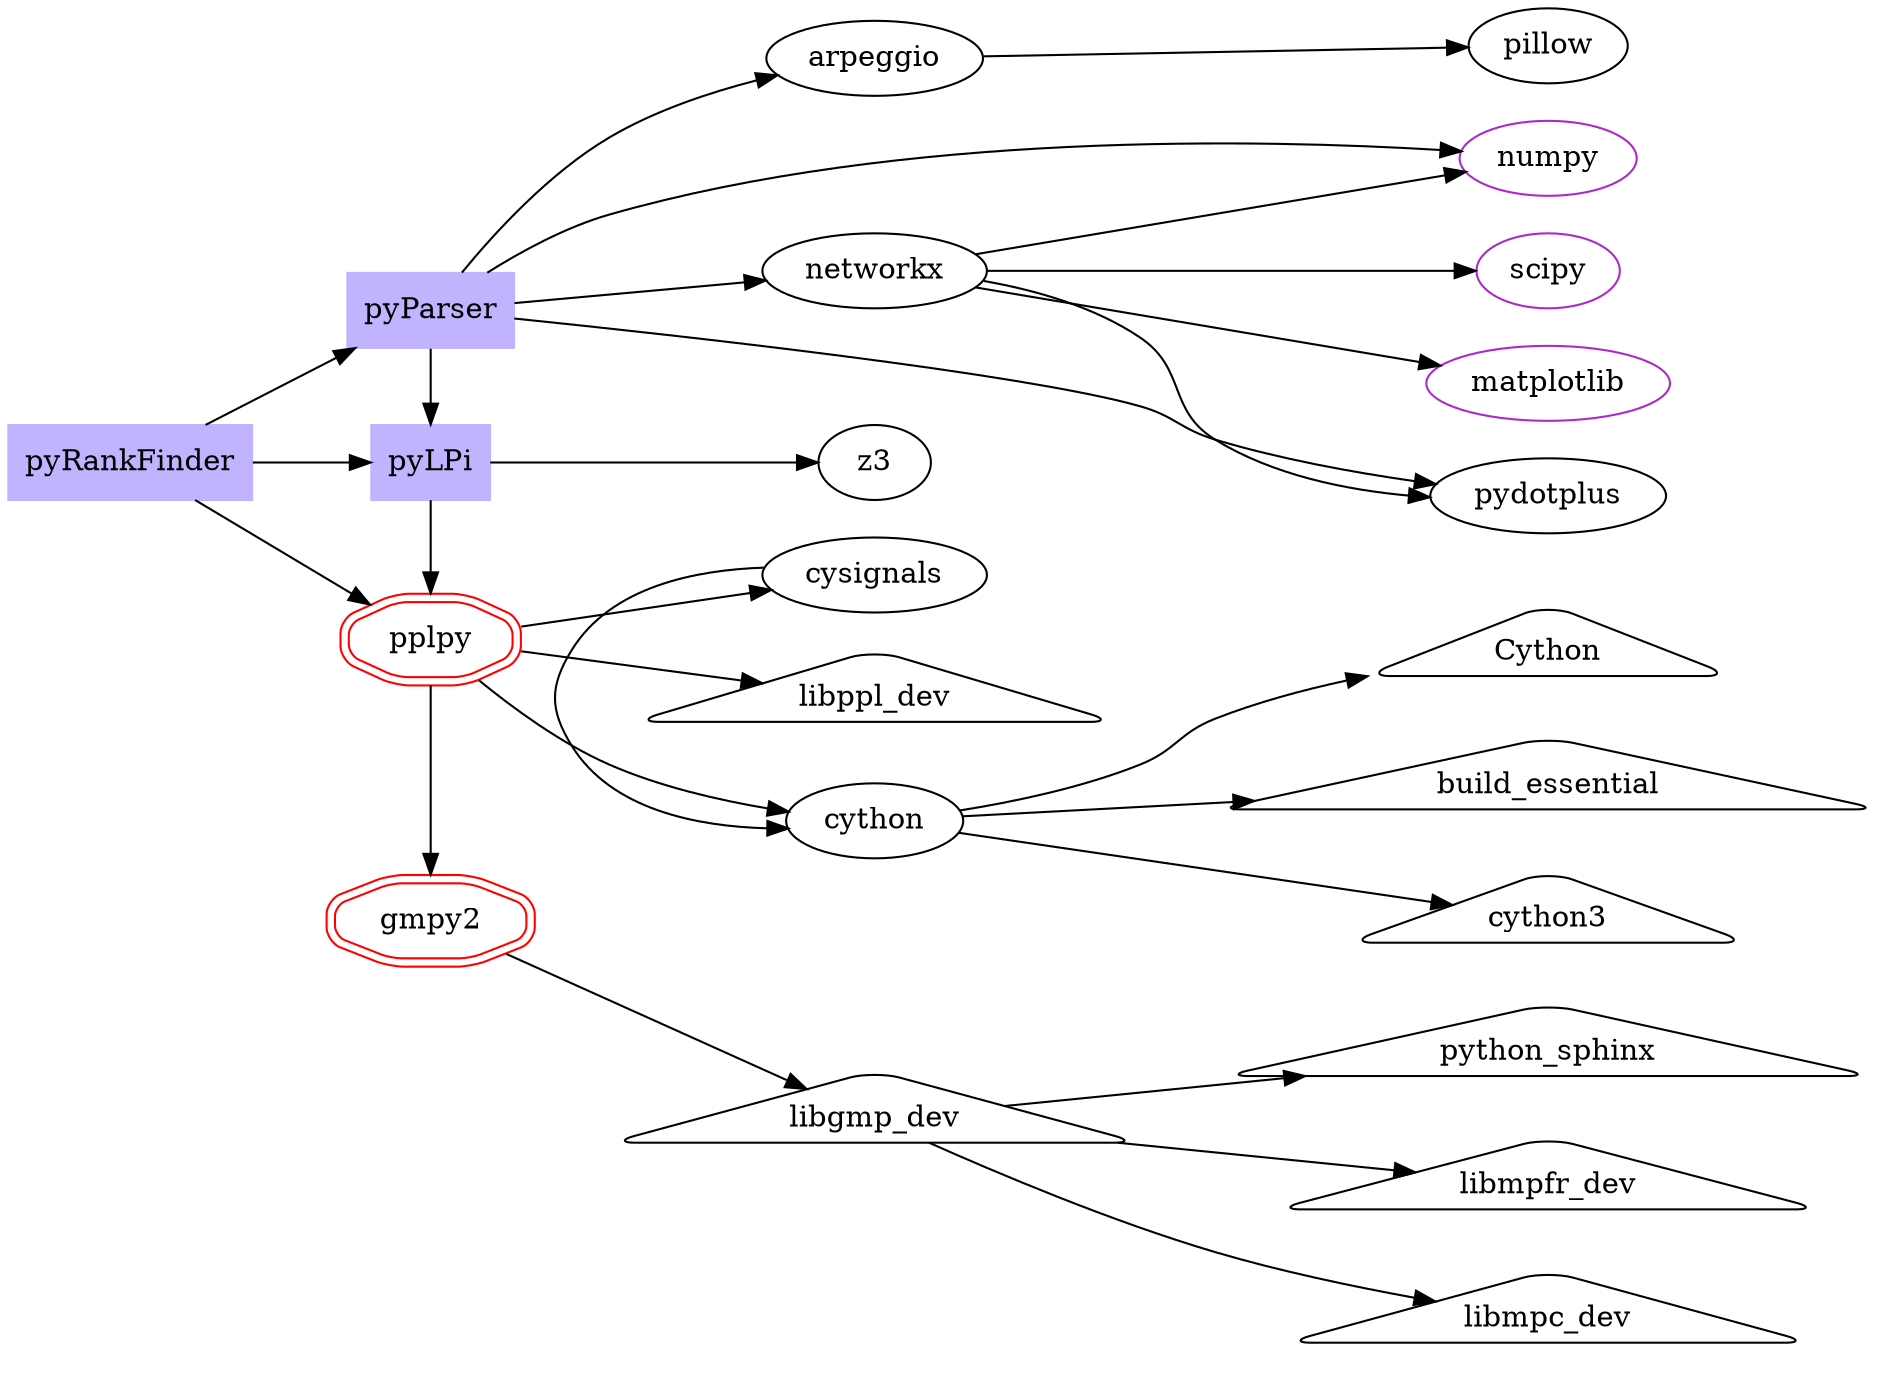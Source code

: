 digraph dependencies {
	
	rankdir=LR;
	/* My Modules */
	node [shape=box,style=filled,color=".7 .3 1.0"];
	pyRankFinder;
	pyLPi;
	pyParser;
	/* Python Modules */
	node [shape=ellipse,style=rounded,color="black"];
	arpeggio;
	pydotplus;
	networkx;
	cysignals;
	z3;
	cython;
	pillow;
	node [shape=ellipse,style=rounded,color=".8 .8 .8"];
	numpy;
	matplotlib;
	scipy;
	// Special Python Modules 
	node [shape=doubleoctagon,style=rounded,color="red"];
	gmpy2;
	pplpy;

	// linux packages

	node [shape=triangle,style=rounded,color="black"];
	build_essential;
	cython3;
	Cython;
	libmpfr_dev;
	libmpc_dev;
	python_sphinx;
	libppl_dev;
	libgmp_dev;
		

	/* DEPENDENCIES */
	pyRankFinder -> pplpy;
	pyRankFinder -> pyParser;
	pyRankFinder -> pyLPi;

	// pyParser
	pyParser -> pyLPi;
	pyParser -> arpeggio;
	arpeggio -> pillow;
	pyParser -> pydotplus;
	pyParser -> networkx;
	pyParser -> numpy;
	networkx -> numpy;
	networkx -> matplotlib;
	networkx -> pydotplus;
	networkx -> scipy;
	
	// pyLPi
	pyLPi -> pplpy;
	pyLPi -> z3;
	pplpy -> libppl_dev;
	pplpy -> cython;
	pplpy -> cysignals;
	cysignals -> cython;
	cython -> build_essential;
	cython -> Cython;
	cython -> cython3;
	pplpy -> gmpy2;
	gmpy2 -> libgmp_dev;
	libgmp_dev -> libmpfr_dev;
	libgmp_dev -> libmpc_dev;
	libgmp_dev -> python_sphinx;
	{ rank=same; pyParser pyLPi pplpy gmpy2 }
	{ rank=same; cysignals cython libppl_dev}
		

}
